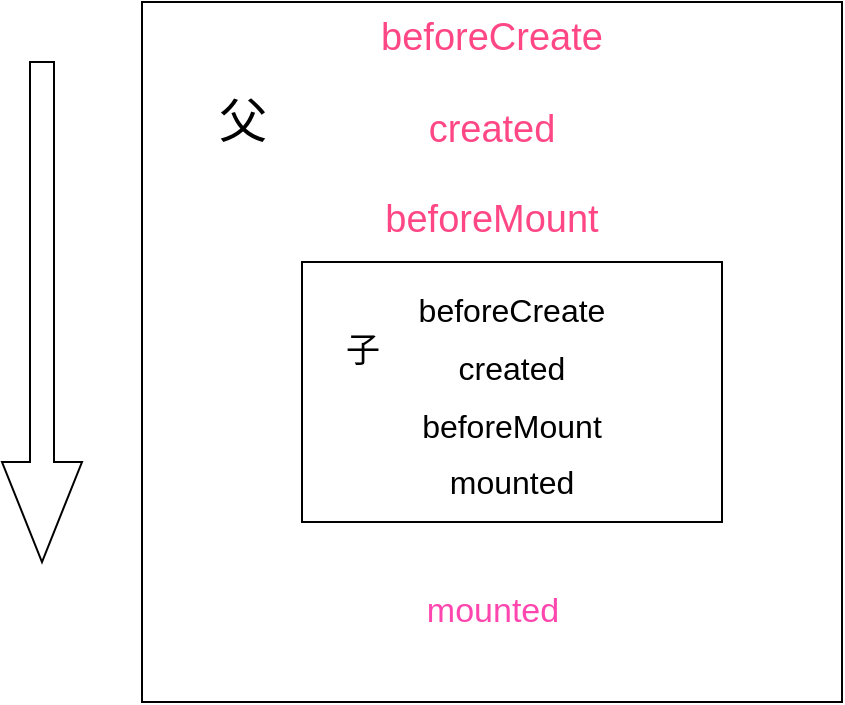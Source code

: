 <mxfile version="13.1.2"><diagram id="cahDFXalJac4sSIKM39a" name="Page-1"><mxGraphModel dx="1244" dy="692" grid="1" gridSize="10" guides="1" tooltips="1" connect="1" arrows="1" fold="1" page="1" pageScale="1" pageWidth="827" pageHeight="1169" math="0" shadow="0"><root><mxCell id="0"/><mxCell id="1" parent="0"/><mxCell id="8Ppz_WBtD66b_e26f-fX-1" value="&lt;font style=&quot;font-size: 19px&quot; color=&quot;#ff4785&quot;&gt;beforeCreate&lt;br&gt;&lt;br&gt;&lt;font style=&quot;font-size: 19px&quot;&gt;created&lt;/font&gt;&lt;br&gt;&lt;br&gt;beforeMount&lt;/font&gt;" style="whiteSpace=wrap;html=1;aspect=fixed;verticalAlign=top;align=center;" vertex="1" parent="1"><mxGeometry x="190" y="120" width="350" height="350" as="geometry"/></mxCell><mxCell id="8Ppz_WBtD66b_e26f-fX-4" value="" style="shape=singleArrow;direction=south;whiteSpace=wrap;html=1;align=center;" vertex="1" parent="1"><mxGeometry x="120" y="150" width="40" height="250" as="geometry"/></mxCell><mxCell id="8Ppz_WBtD66b_e26f-fX-5" value="父" style="text;html=1;resizable=0;autosize=1;align=center;verticalAlign=middle;points=[];fillColor=none;strokeColor=none;rounded=0;fontSize=24;" vertex="1" parent="1"><mxGeometry x="220" y="165" width="40" height="30" as="geometry"/></mxCell><mxCell id="8Ppz_WBtD66b_e26f-fX-7" value="&lt;span style=&quot;font-size: 16px&quot;&gt;beforeCreate&lt;/span&gt;&lt;font style=&quot;font-size: 16px&quot;&gt;&lt;br&gt;created&lt;/font&gt;&lt;br style=&quot;font-size: 16px&quot;&gt;&lt;span style=&quot;font-size: 16px&quot;&gt;beforeMount&lt;/span&gt;&lt;br style=&quot;font-size: 16px&quot;&gt;&lt;span style=&quot;font-size: 16px&quot;&gt;mounted&lt;/span&gt;" style="rounded=0;whiteSpace=wrap;html=1;fontSize=24;align=center;" vertex="1" parent="1"><mxGeometry x="270" y="250" width="210" height="130" as="geometry"/></mxCell><mxCell id="8Ppz_WBtD66b_e26f-fX-8" value="子" style="text;html=1;resizable=0;autosize=1;align=center;verticalAlign=middle;points=[];fillColor=none;strokeColor=none;rounded=0;fontSize=17;" vertex="1" parent="1"><mxGeometry x="285" y="280" width="30" height="30" as="geometry"/></mxCell><mxCell id="8Ppz_WBtD66b_e26f-fX-9" value="mounted" style="text;html=1;resizable=0;autosize=1;align=center;verticalAlign=middle;points=[];fillColor=none;strokeColor=none;rounded=0;fontSize=17;fontColor=#FF45AE;" vertex="1" parent="1"><mxGeometry x="325" y="410" width="80" height="30" as="geometry"/></mxCell></root></mxGraphModel></diagram></mxfile>